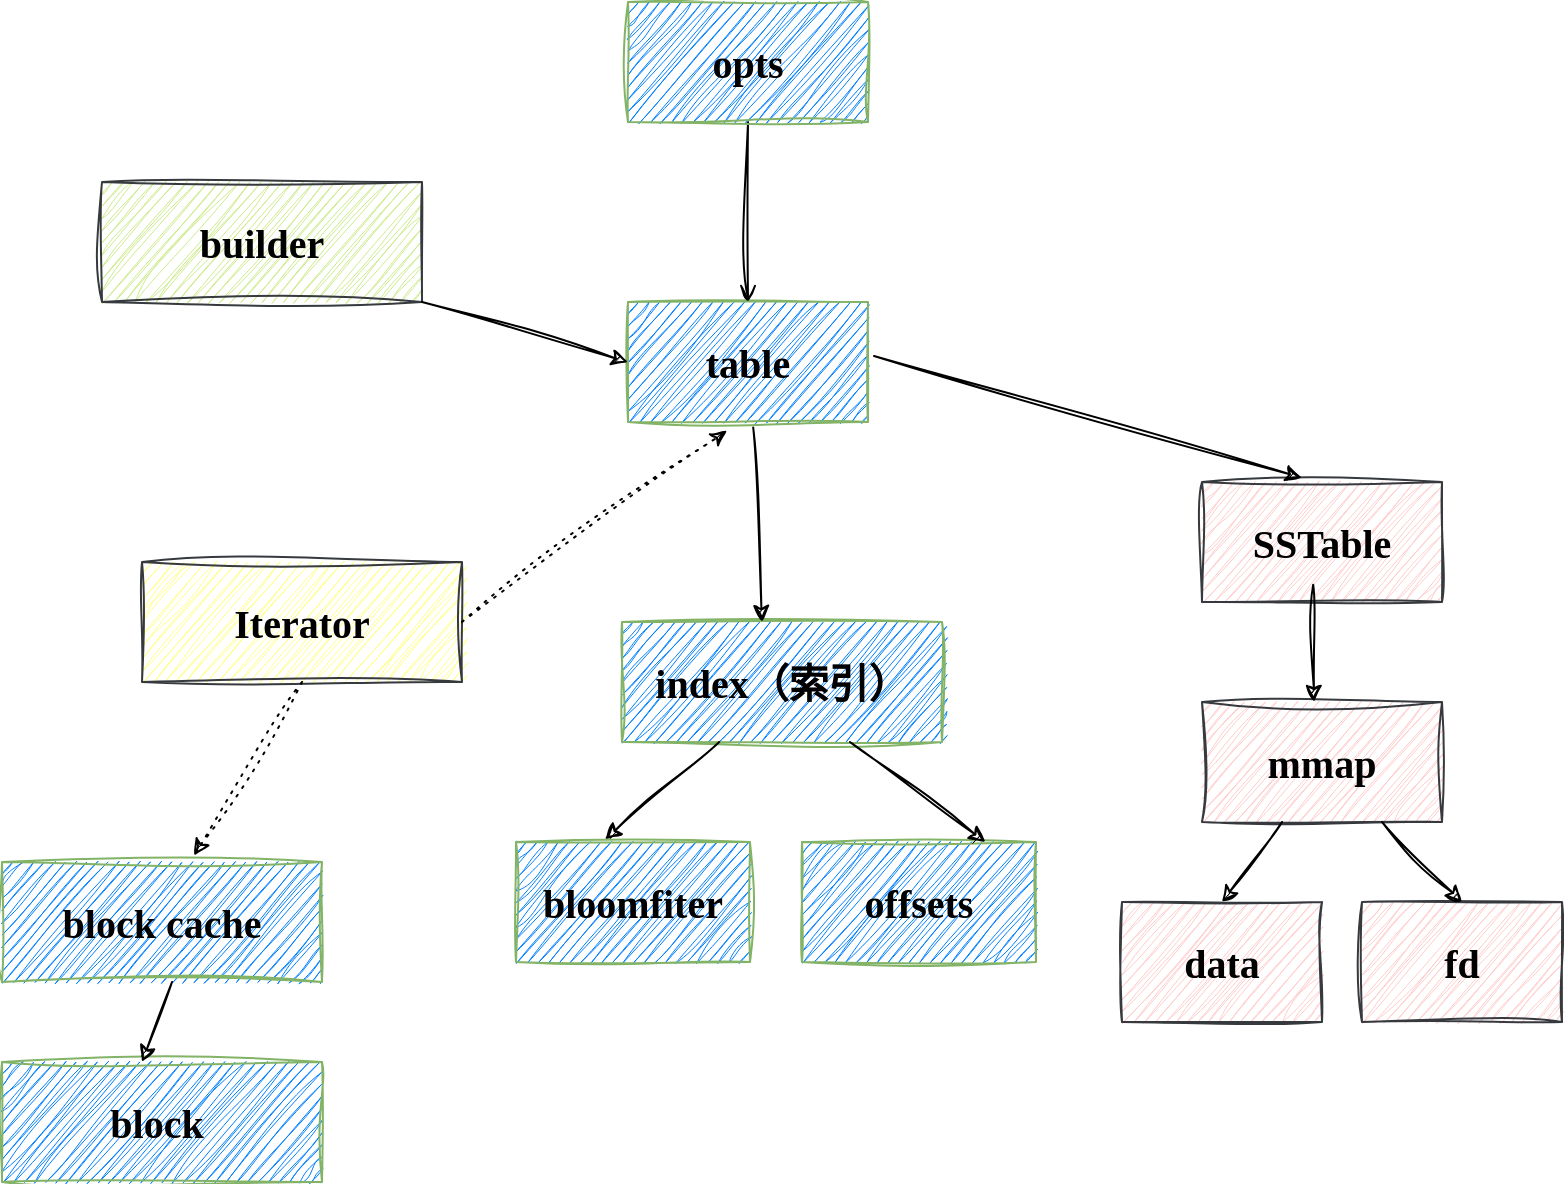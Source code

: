 <mxfile version="21.1.2" type="github">
  <diagram name="第 1 页" id="fMn2r_5T0A1amGDvr3-R">
    <mxGraphModel dx="2358" dy="1268" grid="1" gridSize="10" guides="1" tooltips="1" connect="1" arrows="1" fold="1" page="1" pageScale="1" pageWidth="827" pageHeight="1169" math="0" shadow="0">
      <root>
        <mxCell id="0" />
        <mxCell id="1" parent="0" />
        <mxCell id="OWENuwWOI3aT79X3AUwM-1" value="&lt;font face=&quot;Comic Sans MS&quot; style=&quot;font-size: 20px;&quot;&gt;&lt;b&gt;table&lt;/b&gt;&lt;/font&gt;" style="rounded=0;whiteSpace=wrap;html=1;fillColor=#007FFF;fillStyle=auto;strokeColor=#82b366;shadow=0;sketch=1;curveFitting=1;jiggle=2;" vertex="1" parent="1">
          <mxGeometry x="353" y="560" width="120" height="60" as="geometry" />
        </mxCell>
        <mxCell id="OWENuwWOI3aT79X3AUwM-8" style="edgeStyle=orthogonalEdgeStyle;rounded=1;orthogonalLoop=1;jettySize=auto;html=1;entryX=0.5;entryY=0;entryDx=0;entryDy=0;sketch=1;curveFitting=1;jiggle=2;endArrow=open;endFill=0;strokeWidth=1;" edge="1" parent="1" source="OWENuwWOI3aT79X3AUwM-7" target="OWENuwWOI3aT79X3AUwM-1">
          <mxGeometry relative="1" as="geometry" />
        </mxCell>
        <mxCell id="OWENuwWOI3aT79X3AUwM-7" value="&lt;font face=&quot;Comic Sans MS&quot; style=&quot;font-size: 20px;&quot;&gt;&lt;b&gt;opts&lt;/b&gt;&lt;/font&gt;" style="rounded=0;whiteSpace=wrap;html=1;fillColor=#007FFF;fillStyle=auto;strokeColor=#82b366;shadow=0;sketch=1;curveFitting=1;jiggle=2;" vertex="1" parent="1">
          <mxGeometry x="353" y="410" width="120" height="60" as="geometry" />
        </mxCell>
        <mxCell id="OWENuwWOI3aT79X3AUwM-10" value="&lt;font face=&quot;Comic Sans MS&quot; style=&quot;font-size: 20px;&quot;&gt;&lt;b&gt;builder&lt;/b&gt;&lt;/font&gt;" style="rounded=0;whiteSpace=wrap;html=1;fillColor=#cdeb8b;fillStyle=auto;strokeColor=#36393d;shadow=0;sketch=1;curveFitting=1;jiggle=2;" vertex="1" parent="1">
          <mxGeometry x="90" y="500" width="160" height="60" as="geometry" />
        </mxCell>
        <mxCell id="OWENuwWOI3aT79X3AUwM-12" value="" style="endArrow=classic;html=1;rounded=0;exitX=1;exitY=1;exitDx=0;exitDy=0;entryX=0;entryY=0.5;entryDx=0;entryDy=0;sketch=1;curveFitting=1;jiggle=2;" edge="1" parent="1" source="OWENuwWOI3aT79X3AUwM-10" target="OWENuwWOI3aT79X3AUwM-1">
          <mxGeometry width="50" height="50" relative="1" as="geometry">
            <mxPoint x="210" y="660" as="sourcePoint" />
            <mxPoint x="260" y="610" as="targetPoint" />
          </mxGeometry>
        </mxCell>
        <mxCell id="OWENuwWOI3aT79X3AUwM-13" value="&lt;font face=&quot;Comic Sans MS&quot; style=&quot;font-size: 20px;&quot;&gt;&lt;b&gt;block cache&lt;/b&gt;&lt;/font&gt;" style="rounded=0;whiteSpace=wrap;html=1;fillColor=#007FFF;fillStyle=auto;strokeColor=#82b366;shadow=0;sketch=1;curveFitting=1;jiggle=2;" vertex="1" parent="1">
          <mxGeometry x="40" y="840" width="160" height="60" as="geometry" />
        </mxCell>
        <mxCell id="OWENuwWOI3aT79X3AUwM-14" value="&lt;font face=&quot;Comic Sans MS&quot; style=&quot;font-size: 20px;&quot;&gt;&lt;b&gt;Iterator&lt;/b&gt;&lt;/font&gt;" style="rounded=0;whiteSpace=wrap;html=1;fillColor=#ffff88;fillStyle=auto;strokeColor=#36393d;shadow=0;sketch=1;curveFitting=1;jiggle=2;" vertex="1" parent="1">
          <mxGeometry x="110" y="690" width="160" height="60" as="geometry" />
        </mxCell>
        <mxCell id="OWENuwWOI3aT79X3AUwM-17" value="&lt;font face=&quot;Comic Sans MS&quot; style=&quot;font-size: 20px;&quot;&gt;&lt;b&gt;block&amp;nbsp;&lt;/b&gt;&lt;/font&gt;" style="rounded=0;whiteSpace=wrap;html=1;fillColor=#007FFF;fillStyle=auto;strokeColor=#82b366;shadow=0;sketch=1;curveFitting=1;jiggle=2;" vertex="1" parent="1">
          <mxGeometry x="40" y="940" width="160" height="60" as="geometry" />
        </mxCell>
        <mxCell id="OWENuwWOI3aT79X3AUwM-19" value="&lt;font face=&quot;Comic Sans MS&quot; style=&quot;font-size: 20px;&quot;&gt;&lt;b&gt;index（索引）&lt;/b&gt;&lt;/font&gt;" style="rounded=0;whiteSpace=wrap;html=1;fillColor=#007FFF;fillStyle=auto;strokeColor=#82b366;shadow=0;sketch=1;curveFitting=1;jiggle=2;" vertex="1" parent="1">
          <mxGeometry x="350" y="720" width="160" height="60" as="geometry" />
        </mxCell>
        <mxCell id="OWENuwWOI3aT79X3AUwM-20" value="&lt;font face=&quot;Comic Sans MS&quot; style=&quot;font-size: 20px;&quot;&gt;&lt;b&gt;bloomfiter&lt;/b&gt;&lt;/font&gt;" style="rounded=0;whiteSpace=wrap;html=1;fillColor=#007FFF;fillStyle=auto;strokeColor=#82b366;shadow=0;sketch=1;curveFitting=1;jiggle=2;" vertex="1" parent="1">
          <mxGeometry x="297" y="830" width="117" height="60" as="geometry" />
        </mxCell>
        <mxCell id="OWENuwWOI3aT79X3AUwM-21" value="&lt;font face=&quot;Comic Sans MS&quot; style=&quot;font-size: 20px;&quot;&gt;&lt;b&gt;offsets&lt;/b&gt;&lt;/font&gt;" style="rounded=0;whiteSpace=wrap;html=1;fillColor=#007FFF;fillStyle=auto;strokeColor=#82b366;shadow=0;sketch=1;curveFitting=1;jiggle=2;" vertex="1" parent="1">
          <mxGeometry x="440" y="830" width="117" height="60" as="geometry" />
        </mxCell>
        <mxCell id="OWENuwWOI3aT79X3AUwM-23" value="&lt;font face=&quot;Comic Sans MS&quot; style=&quot;font-size: 20px;&quot;&gt;&lt;b&gt;SSTable&lt;/b&gt;&lt;/font&gt;" style="rounded=0;whiteSpace=wrap;html=1;fillColor=#ffcccc;fillStyle=auto;strokeColor=#36393d;shadow=0;sketch=1;curveFitting=1;jiggle=2;" vertex="1" parent="1">
          <mxGeometry x="640" y="650" width="120" height="60" as="geometry" />
        </mxCell>
        <mxCell id="OWENuwWOI3aT79X3AUwM-25" value="&lt;font face=&quot;Comic Sans MS&quot; style=&quot;font-size: 20px;&quot;&gt;&lt;b&gt;mmap&lt;/b&gt;&lt;/font&gt;" style="rounded=0;whiteSpace=wrap;html=1;fillColor=#ffcccc;fillStyle=auto;strokeColor=#36393d;shadow=0;sketch=1;curveFitting=1;jiggle=2;" vertex="1" parent="1">
          <mxGeometry x="640" y="760" width="120" height="60" as="geometry" />
        </mxCell>
        <mxCell id="OWENuwWOI3aT79X3AUwM-26" value="&lt;font face=&quot;Comic Sans MS&quot; style=&quot;font-size: 20px;&quot;&gt;&lt;b&gt;data&lt;/b&gt;&lt;/font&gt;" style="rounded=0;whiteSpace=wrap;html=1;fillColor=#ffcccc;fillStyle=auto;strokeColor=#36393d;shadow=0;sketch=1;curveFitting=1;jiggle=2;" vertex="1" parent="1">
          <mxGeometry x="600" y="860" width="100" height="60" as="geometry" />
        </mxCell>
        <mxCell id="OWENuwWOI3aT79X3AUwM-27" value="&lt;font face=&quot;Comic Sans MS&quot; style=&quot;font-size: 20px;&quot;&gt;&lt;b&gt;fd&lt;/b&gt;&lt;/font&gt;" style="rounded=0;whiteSpace=wrap;html=1;fillColor=#ffcccc;fillStyle=auto;strokeColor=#36393d;shadow=0;sketch=1;curveFitting=1;jiggle=2;" vertex="1" parent="1">
          <mxGeometry x="720" y="860" width="100" height="60" as="geometry" />
        </mxCell>
        <mxCell id="OWENuwWOI3aT79X3AUwM-28" value="" style="endArrow=classic;html=1;rounded=0;entryX=0.413;entryY=1.07;entryDx=0;entryDy=0;entryPerimeter=0;dashed=1;dashPattern=1 4;sketch=1;curveFitting=1;jiggle=2;" edge="1" parent="1" target="OWENuwWOI3aT79X3AUwM-1">
          <mxGeometry width="50" height="50" relative="1" as="geometry">
            <mxPoint x="270" y="720" as="sourcePoint" />
            <mxPoint x="320" y="670" as="targetPoint" />
          </mxGeometry>
        </mxCell>
        <mxCell id="OWENuwWOI3aT79X3AUwM-30" value="" style="endArrow=classic;html=1;rounded=0;entryX=0.5;entryY=0;entryDx=0;entryDy=0;exitX=0.605;exitY=1.045;exitDx=0;exitDy=0;exitPerimeter=0;sketch=1;curveFitting=1;jiggle=2;" edge="1" parent="1">
          <mxGeometry width="50" height="50" relative="1" as="geometry">
            <mxPoint x="415.6" y="622.7" as="sourcePoint" />
            <mxPoint x="420" y="720" as="targetPoint" />
          </mxGeometry>
        </mxCell>
        <mxCell id="OWENuwWOI3aT79X3AUwM-31" value="" style="endArrow=classic;html=1;rounded=0;entryX=0.611;entryY=-0.023;entryDx=0;entryDy=0;exitX=0.605;exitY=1.045;exitDx=0;exitDy=0;exitPerimeter=0;sketch=1;curveFitting=1;jiggle=2;entryPerimeter=0;" edge="1" parent="1">
          <mxGeometry width="50" height="50" relative="1" as="geometry">
            <mxPoint x="398.6" y="780" as="sourcePoint" />
            <mxPoint x="341.487" y="828.62" as="targetPoint" />
          </mxGeometry>
        </mxCell>
        <mxCell id="OWENuwWOI3aT79X3AUwM-32" value="" style="endArrow=classic;html=1;rounded=0;entryX=0.75;entryY=0;entryDx=0;entryDy=0;exitX=0.605;exitY=1.045;exitDx=0;exitDy=0;exitPerimeter=0;sketch=1;curveFitting=1;jiggle=2;" edge="1" parent="1">
          <mxGeometry width="50" height="50" relative="1" as="geometry">
            <mxPoint x="464.0" y="780" as="sourcePoint" />
            <mxPoint x="531.75" y="830" as="targetPoint" />
          </mxGeometry>
        </mxCell>
        <mxCell id="OWENuwWOI3aT79X3AUwM-33" value="" style="endArrow=classic;html=1;rounded=0;entryX=0.6;entryY=-0.054;entryDx=0;entryDy=0;entryPerimeter=0;dashed=1;dashPattern=1 4;sketch=1;curveFitting=1;jiggle=2;exitX=0.5;exitY=1;exitDx=0;exitDy=0;" edge="1" parent="1" source="OWENuwWOI3aT79X3AUwM-14" target="OWENuwWOI3aT79X3AUwM-13">
          <mxGeometry width="50" height="50" relative="1" as="geometry">
            <mxPoint x="180" y="830" as="sourcePoint" />
            <mxPoint x="313" y="734" as="targetPoint" />
          </mxGeometry>
        </mxCell>
        <mxCell id="OWENuwWOI3aT79X3AUwM-34" value="" style="endArrow=classic;html=1;rounded=0;exitX=0.605;exitY=1.045;exitDx=0;exitDy=0;exitPerimeter=0;sketch=1;curveFitting=1;jiggle=2;entryX=0.5;entryY=0;entryDx=0;entryDy=0;" edge="1" parent="1">
          <mxGeometry width="50" height="50" relative="1" as="geometry">
            <mxPoint x="125.0" y="900" as="sourcePoint" />
            <mxPoint x="110" y="940" as="targetPoint" />
          </mxGeometry>
        </mxCell>
        <mxCell id="OWENuwWOI3aT79X3AUwM-35" value="" style="endArrow=classic;html=1;rounded=0;exitX=1;exitY=1;exitDx=0;exitDy=0;entryX=0.417;entryY=-0.035;entryDx=0;entryDy=0;sketch=1;curveFitting=1;jiggle=2;entryPerimeter=0;" edge="1" parent="1" target="OWENuwWOI3aT79X3AUwM-23">
          <mxGeometry width="50" height="50" relative="1" as="geometry">
            <mxPoint x="476" y="587" as="sourcePoint" />
            <mxPoint x="579" y="617" as="targetPoint" />
          </mxGeometry>
        </mxCell>
        <mxCell id="OWENuwWOI3aT79X3AUwM-36" value="" style="endArrow=classic;html=1;rounded=0;exitX=0.605;exitY=1.045;exitDx=0;exitDy=0;exitPerimeter=0;sketch=1;curveFitting=1;jiggle=2;" edge="1" parent="1">
          <mxGeometry width="50" height="50" relative="1" as="geometry">
            <mxPoint x="695.6" y="701.35" as="sourcePoint" />
            <mxPoint x="696" y="760" as="targetPoint" />
          </mxGeometry>
        </mxCell>
        <mxCell id="OWENuwWOI3aT79X3AUwM-37" value="" style="endArrow=classic;html=1;rounded=0;entryX=0.5;entryY=0;entryDx=0;entryDy=0;exitX=0.605;exitY=1.045;exitDx=0;exitDy=0;exitPerimeter=0;sketch=1;curveFitting=1;jiggle=2;" edge="1" parent="1" target="OWENuwWOI3aT79X3AUwM-26">
          <mxGeometry width="50" height="50" relative="1" as="geometry">
            <mxPoint x="680.0" y="820" as="sourcePoint" />
            <mxPoint x="684.4" y="917.3" as="targetPoint" />
          </mxGeometry>
        </mxCell>
        <mxCell id="OWENuwWOI3aT79X3AUwM-38" value="" style="endArrow=classic;html=1;rounded=0;entryX=0.5;entryY=0;entryDx=0;entryDy=0;exitX=0.605;exitY=1.045;exitDx=0;exitDy=0;exitPerimeter=0;sketch=1;curveFitting=1;jiggle=2;" edge="1" parent="1" target="OWENuwWOI3aT79X3AUwM-27">
          <mxGeometry width="50" height="50" relative="1" as="geometry">
            <mxPoint x="730.0" y="820" as="sourcePoint" />
            <mxPoint x="700" y="860" as="targetPoint" />
          </mxGeometry>
        </mxCell>
      </root>
    </mxGraphModel>
  </diagram>
</mxfile>
